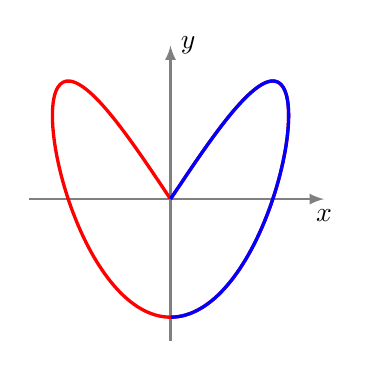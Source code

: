 \begin{tikzpicture}[scale=1.5]

     \draw[->,>=latex,thick, gray] (-1.2,0)--(1.3,0) node[below,black] {$x$};
     \draw[->,>=latex,thick, gray] (0,-1.2)--(0,1.3) node[right,black] {$y$};
     \draw [very thick, color=red,samples=100,smooth, domain=0:3.14] plot({sin(2*\x r)},{sin(3*\x r)});

     \draw [very thick, color=blue,samples=100,smooth, domain=0:1.57] plot({sin(2*\x r)},{sin(3*\x r)});
\end{tikzpicture}